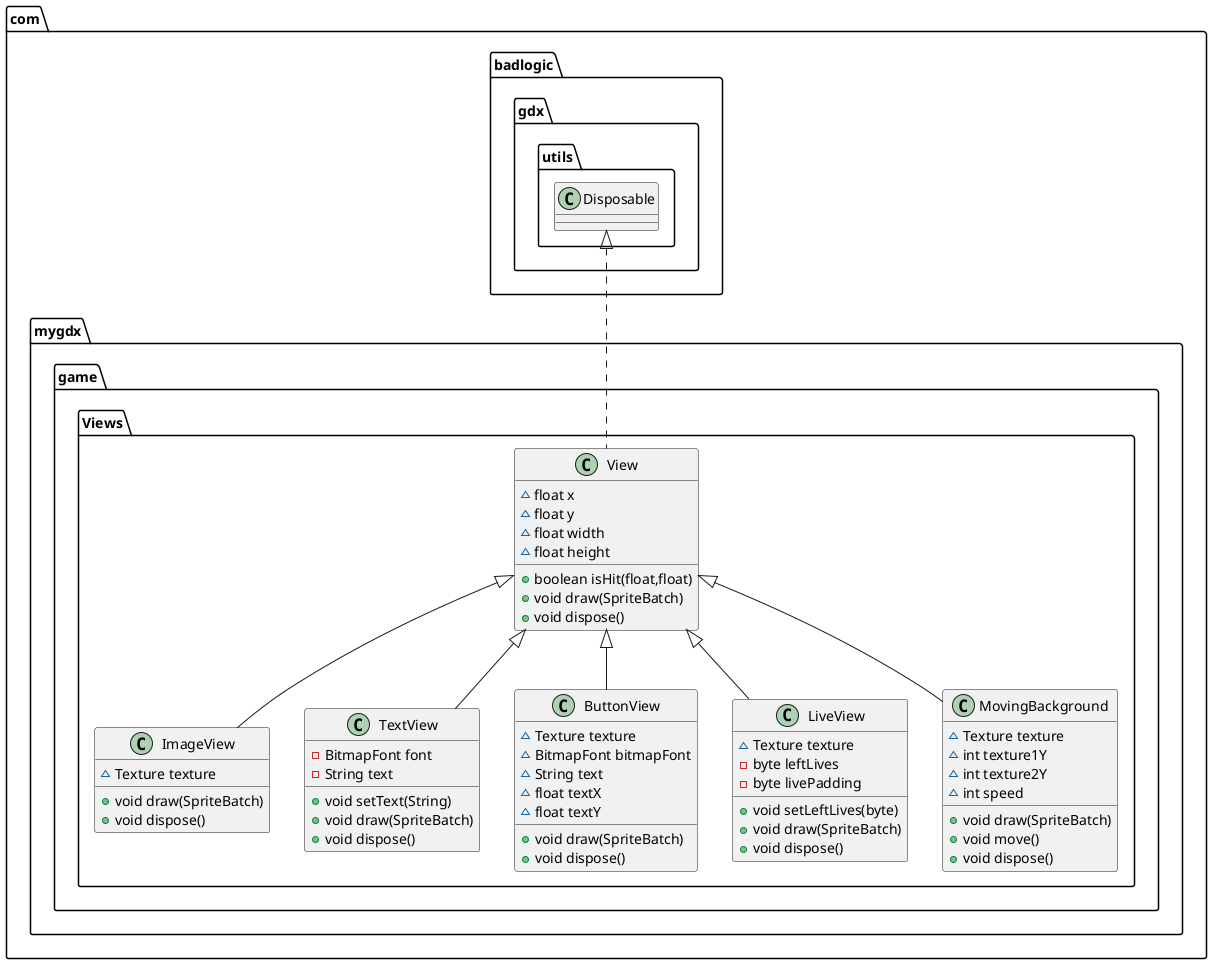 @startuml
class com.mygdx.game.Views.ImageView {
~ Texture texture
+ void draw(SpriteBatch)
+ void dispose()
}


class com.mygdx.game.Views.TextView {
- BitmapFont font
- String text
+ void setText(String)
+ void draw(SpriteBatch)
+ void dispose()
}


class com.mygdx.game.Views.View {
~ float x
~ float y
~ float width
~ float height
+ boolean isHit(float,float)
+ void draw(SpriteBatch)
+ void dispose()
}


class com.mygdx.game.Views.ButtonView {
~ Texture texture
~ BitmapFont bitmapFont
~ String text
~ float textX
~ float textY
+ void draw(SpriteBatch)
+ void dispose()
}


class com.mygdx.game.Views.LiveView {
~ Texture texture
- byte leftLives
- byte livePadding
+ void setLeftLives(byte)
+ void draw(SpriteBatch)
+ void dispose()
}


class com.mygdx.game.Views.MovingBackground {
~ Texture texture
~ int texture1Y
~ int texture2Y
~ int speed
+ void draw(SpriteBatch)
+ void move()
+ void dispose()
}




com.mygdx.game.Views.View <|-- com.mygdx.game.Views.ImageView
com.mygdx.game.Views.View <|-- com.mygdx.game.Views.TextView
com.badlogic.gdx.utils.Disposable <|.. com.mygdx.game.Views.View
com.mygdx.game.Views.View <|-- com.mygdx.game.Views.ButtonView
com.mygdx.game.Views.View <|-- com.mygdx.game.Views.LiveView
com.mygdx.game.Views.View <|-- com.mygdx.game.Views.MovingBackground
@enduml